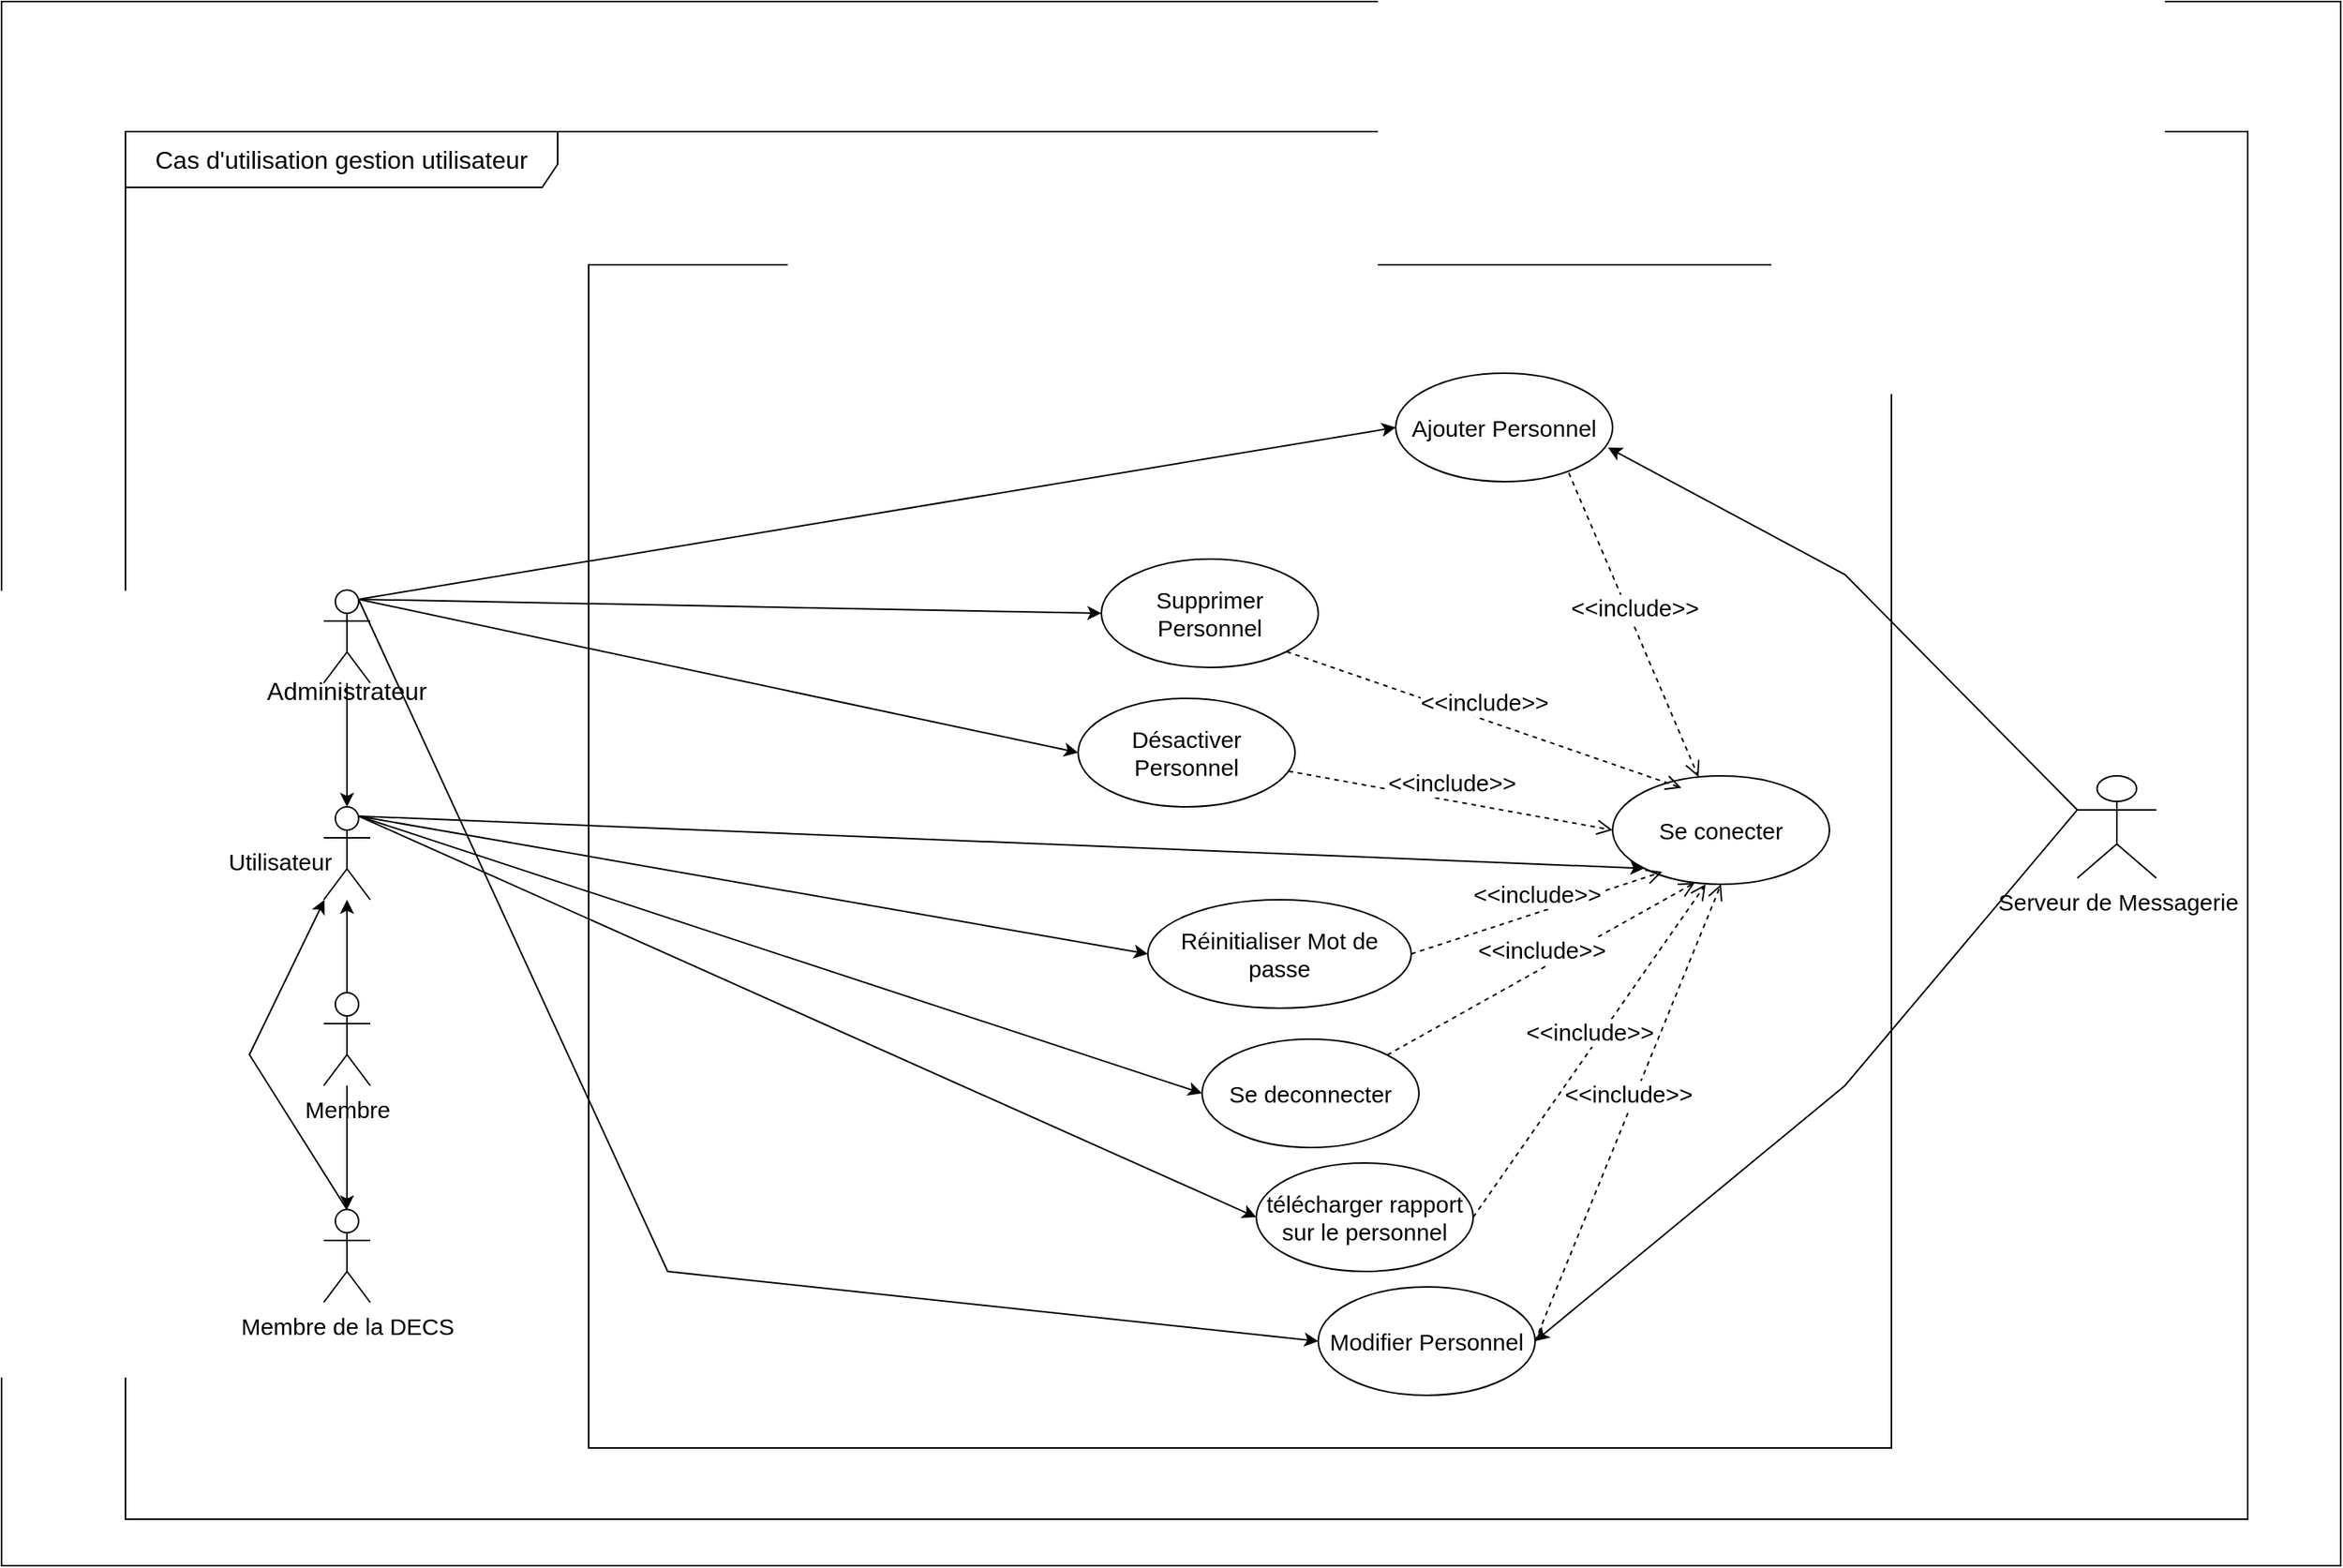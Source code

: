 <mxfile version="24.8.3">
  <diagram name="Page-1" id="_ri0b7pyoZSlwUfXbioE">
    <mxGraphModel dx="4473" dy="5305" grid="1" gridSize="10" guides="1" tooltips="1" connect="1" arrows="1" fold="1" page="1" pageScale="1" pageWidth="3300" pageHeight="4681" math="0" shadow="0">
      <root>
        <mxCell id="0" />
        <mxCell id="1" parent="0" />
        <mxCell id="vJyoMugsj6Gbt4VZx-OQ-1" value="" style="rounded=0;whiteSpace=wrap;html=1;" vertex="1" parent="1">
          <mxGeometry x="-140" y="-120" width="1510" height="1010" as="geometry" />
        </mxCell>
        <mxCell id="vJyoMugsj6Gbt4VZx-OQ-2" value="&lt;font style=&quot;font-size: 16px;&quot;&gt;Cas d&#39;utilisation gestion utilisateur&lt;/font&gt;" style="shape=umlFrame;whiteSpace=wrap;html=1;pointerEvents=0;recursiveResize=0;container=1;collapsible=0;width=279;height=36;" vertex="1" parent="1">
          <mxGeometry x="-60" y="-36" width="1370" height="896" as="geometry" />
        </mxCell>
        <mxCell id="vJyoMugsj6Gbt4VZx-OQ-3" value="&lt;font style=&quot;font-size: 15px;&quot;&gt;Consulter Réunion&lt;/font&gt;" style="ellipse;whiteSpace=wrap;html=1;" vertex="1" parent="vJyoMugsj6Gbt4VZx-OQ-2">
          <mxGeometry x="555" y="356" width="140" height="70" as="geometry" />
        </mxCell>
        <mxCell id="vJyoMugsj6Gbt4VZx-OQ-4" value="&lt;font style=&quot;font-size: 15px;&quot;&gt;Supprimer Reunion&lt;/font&gt;" style="ellipse;whiteSpace=wrap;html=1;" vertex="1" parent="vJyoMugsj6Gbt4VZx-OQ-2">
          <mxGeometry x="529" y="256" width="140" height="70" as="geometry" />
        </mxCell>
        <mxCell id="vJyoMugsj6Gbt4VZx-OQ-5" value="" style="rounded=0;whiteSpace=wrap;html=1;" vertex="1" parent="vJyoMugsj6Gbt4VZx-OQ-2">
          <mxGeometry x="299" y="86" width="841" height="764" as="geometry" />
        </mxCell>
        <mxCell id="vJyoMugsj6Gbt4VZx-OQ-6" value="&lt;font style=&quot;font-size: 15px;&quot;&gt;Serveur de Messagerie&lt;/font&gt;" style="shape=umlActor;verticalLabelPosition=bottom;verticalAlign=top;html=1;outlineConnect=0;" vertex="1" parent="vJyoMugsj6Gbt4VZx-OQ-2">
          <mxGeometry x="1260" y="416" width="51" height="66" as="geometry" />
        </mxCell>
        <mxCell id="vJyoMugsj6Gbt4VZx-OQ-8" value="&lt;font style=&quot;font-size: 15px;&quot;&gt;Désactiver Personnel&lt;/font&gt;" style="ellipse;whiteSpace=wrap;html=1;" vertex="1" parent="vJyoMugsj6Gbt4VZx-OQ-2">
          <mxGeometry x="615" y="366" width="140" height="70" as="geometry" />
        </mxCell>
        <mxCell id="vJyoMugsj6Gbt4VZx-OQ-9" value="&lt;font style=&quot;font-size: 15px;&quot;&gt;Supprimer Personnel&lt;/font&gt;" style="ellipse;whiteSpace=wrap;html=1;" vertex="1" parent="vJyoMugsj6Gbt4VZx-OQ-2">
          <mxGeometry x="630" y="276" width="140" height="70" as="geometry" />
        </mxCell>
        <mxCell id="vJyoMugsj6Gbt4VZx-OQ-10" value="&lt;font style=&quot;font-size: 15px;&quot;&gt;Ajouter Personnel&lt;/font&gt;" style="ellipse;whiteSpace=wrap;html=1;" vertex="1" parent="vJyoMugsj6Gbt4VZx-OQ-2">
          <mxGeometry x="820" y="156" width="140" height="70" as="geometry" />
        </mxCell>
        <mxCell id="vJyoMugsj6Gbt4VZx-OQ-13" value="" style="shape=umlActor;verticalLabelPosition=bottom;verticalAlign=top;html=1;outlineConnect=0;" vertex="1" parent="vJyoMugsj6Gbt4VZx-OQ-2">
          <mxGeometry x="128" y="296" width="30" height="60" as="geometry" />
        </mxCell>
        <mxCell id="vJyoMugsj6Gbt4VZx-OQ-14" value="" style="endArrow=classic;html=1;rounded=0;exitX=0.75;exitY=0.1;exitDx=0;exitDy=0;exitPerimeter=0;entryX=0;entryY=0.5;entryDx=0;entryDy=0;" edge="1" parent="vJyoMugsj6Gbt4VZx-OQ-2" source="vJyoMugsj6Gbt4VZx-OQ-13" target="vJyoMugsj6Gbt4VZx-OQ-10">
          <mxGeometry width="50" height="50" relative="1" as="geometry">
            <mxPoint x="619" y="396" as="sourcePoint" />
            <mxPoint x="669" y="346" as="targetPoint" />
          </mxGeometry>
        </mxCell>
        <mxCell id="vJyoMugsj6Gbt4VZx-OQ-15" value="" style="endArrow=classic;html=1;rounded=0;exitX=0.75;exitY=0.1;exitDx=0;exitDy=0;exitPerimeter=0;entryX=0;entryY=0.5;entryDx=0;entryDy=0;" edge="1" parent="vJyoMugsj6Gbt4VZx-OQ-2" source="vJyoMugsj6Gbt4VZx-OQ-13" target="vJyoMugsj6Gbt4VZx-OQ-9">
          <mxGeometry width="50" height="50" relative="1" as="geometry">
            <mxPoint x="619" y="396" as="sourcePoint" />
            <mxPoint x="669" y="346" as="targetPoint" />
          </mxGeometry>
        </mxCell>
        <mxCell id="vJyoMugsj6Gbt4VZx-OQ-17" value="" style="endArrow=classic;html=1;rounded=0;exitX=0.75;exitY=0.1;exitDx=0;exitDy=0;exitPerimeter=0;entryX=0;entryY=0.5;entryDx=0;entryDy=0;" edge="1" parent="vJyoMugsj6Gbt4VZx-OQ-2" source="vJyoMugsj6Gbt4VZx-OQ-13" target="vJyoMugsj6Gbt4VZx-OQ-8">
          <mxGeometry width="50" height="50" relative="1" as="geometry">
            <mxPoint x="499" y="346" as="sourcePoint" />
            <mxPoint x="549" y="296" as="targetPoint" />
          </mxGeometry>
        </mxCell>
        <mxCell id="vJyoMugsj6Gbt4VZx-OQ-18" value="&lt;font style=&quot;font-size: 15px;&quot;&gt;Modifier Personnel&lt;/font&gt;" style="ellipse;whiteSpace=wrap;html=1;" vertex="1" parent="vJyoMugsj6Gbt4VZx-OQ-2">
          <mxGeometry x="770" y="746" width="140" height="70" as="geometry" />
        </mxCell>
        <mxCell id="vJyoMugsj6Gbt4VZx-OQ-19" value="" style="endArrow=classic;html=1;rounded=0;exitX=0.75;exitY=0.1;exitDx=0;exitDy=0;exitPerimeter=0;entryX=0;entryY=0.5;entryDx=0;entryDy=0;" edge="1" parent="vJyoMugsj6Gbt4VZx-OQ-2" source="vJyoMugsj6Gbt4VZx-OQ-13" target="vJyoMugsj6Gbt4VZx-OQ-18">
          <mxGeometry width="50" height="50" relative="1" as="geometry">
            <mxPoint x="610" y="516" as="sourcePoint" />
            <mxPoint x="660" y="466" as="targetPoint" />
            <Array as="points">
              <mxPoint x="350" y="736" />
            </Array>
          </mxGeometry>
        </mxCell>
        <mxCell id="vJyoMugsj6Gbt4VZx-OQ-26" value="" style="shape=umlActor;verticalLabelPosition=bottom;verticalAlign=top;html=1;outlineConnect=0;" vertex="1" parent="vJyoMugsj6Gbt4VZx-OQ-2">
          <mxGeometry x="128" y="436" width="30" height="60" as="geometry" />
        </mxCell>
        <mxCell id="vJyoMugsj6Gbt4VZx-OQ-29" style="edgeStyle=orthogonalEdgeStyle;rounded=0;orthogonalLoop=1;jettySize=auto;html=1;" edge="1" parent="vJyoMugsj6Gbt4VZx-OQ-2" source="vJyoMugsj6Gbt4VZx-OQ-13" target="vJyoMugsj6Gbt4VZx-OQ-26">
          <mxGeometry relative="1" as="geometry" />
        </mxCell>
        <mxCell id="vJyoMugsj6Gbt4VZx-OQ-32" value="&lt;font style=&quot;font-size: 15px;&quot;&gt;Réinitialiser Mot de passe&lt;/font&gt;" style="ellipse;whiteSpace=wrap;html=1;" vertex="1" parent="vJyoMugsj6Gbt4VZx-OQ-2">
          <mxGeometry x="660" y="496" width="170" height="70" as="geometry" />
        </mxCell>
        <mxCell id="vJyoMugsj6Gbt4VZx-OQ-33" value="&lt;font style=&quot;font-size: 15px;&quot;&gt;Se deconnecter&lt;/font&gt;" style="ellipse;whiteSpace=wrap;html=1;" vertex="1" parent="vJyoMugsj6Gbt4VZx-OQ-2">
          <mxGeometry x="695" y="586" width="140" height="70" as="geometry" />
        </mxCell>
        <mxCell id="vJyoMugsj6Gbt4VZx-OQ-34" value="" style="endArrow=classic;html=1;rounded=0;exitX=0.75;exitY=0.1;exitDx=0;exitDy=0;exitPerimeter=0;entryX=0;entryY=0.5;entryDx=0;entryDy=0;" edge="1" parent="vJyoMugsj6Gbt4VZx-OQ-2" source="vJyoMugsj6Gbt4VZx-OQ-26" target="vJyoMugsj6Gbt4VZx-OQ-33">
          <mxGeometry width="50" height="50" relative="1" as="geometry">
            <mxPoint x="450" y="656" as="sourcePoint" />
            <mxPoint x="500" y="606" as="targetPoint" />
          </mxGeometry>
        </mxCell>
        <mxCell id="vJyoMugsj6Gbt4VZx-OQ-35" value="" style="endArrow=classic;html=1;rounded=0;exitX=0.75;exitY=0.1;exitDx=0;exitDy=0;exitPerimeter=0;entryX=0;entryY=0.5;entryDx=0;entryDy=0;" edge="1" parent="vJyoMugsj6Gbt4VZx-OQ-2" source="vJyoMugsj6Gbt4VZx-OQ-26" target="vJyoMugsj6Gbt4VZx-OQ-32">
          <mxGeometry width="50" height="50" relative="1" as="geometry">
            <mxPoint x="450" y="656" as="sourcePoint" />
            <mxPoint x="500" y="606" as="targetPoint" />
          </mxGeometry>
        </mxCell>
        <mxCell id="vJyoMugsj6Gbt4VZx-OQ-20" value="&lt;font style=&quot;font-size: 15px;&quot;&gt;Se conecter&lt;/font&gt;" style="ellipse;whiteSpace=wrap;html=1;" vertex="1" parent="vJyoMugsj6Gbt4VZx-OQ-2">
          <mxGeometry x="960" y="416" width="140" height="70" as="geometry" />
        </mxCell>
        <mxCell id="vJyoMugsj6Gbt4VZx-OQ-21" value="&lt;font style=&quot;font-size: 15px;&quot;&gt;&amp;lt;&amp;lt;include&amp;gt;&amp;gt;&lt;/font&gt;" style="html=1;verticalAlign=bottom;endArrow=open;dashed=1;endSize=8;curved=0;rounded=0;exitX=1;exitY=1;exitDx=0;exitDy=0;entryX=0.317;entryY=0.11;entryDx=0;entryDy=0;entryPerimeter=0;" edge="1" parent="vJyoMugsj6Gbt4VZx-OQ-2" source="vJyoMugsj6Gbt4VZx-OQ-9" target="vJyoMugsj6Gbt4VZx-OQ-20">
          <mxGeometry relative="1" as="geometry">
            <mxPoint x="630" y="316" as="sourcePoint" />
            <mxPoint x="550" y="316" as="targetPoint" />
          </mxGeometry>
        </mxCell>
        <mxCell id="vJyoMugsj6Gbt4VZx-OQ-22" value="&lt;font style=&quot;font-size: 15px;&quot;&gt;&amp;lt;&amp;lt;include&amp;gt;&amp;gt;&lt;/font&gt;" style="html=1;verticalAlign=bottom;endArrow=open;dashed=1;endSize=8;curved=0;rounded=0;exitX=0.798;exitY=0.919;exitDx=0;exitDy=0;exitPerimeter=0;" edge="1" parent="vJyoMugsj6Gbt4VZx-OQ-2" source="vJyoMugsj6Gbt4VZx-OQ-10" target="vJyoMugsj6Gbt4VZx-OQ-20">
          <mxGeometry relative="1" as="geometry">
            <mxPoint x="630" y="316" as="sourcePoint" />
            <mxPoint x="550" y="316" as="targetPoint" />
          </mxGeometry>
        </mxCell>
        <mxCell id="vJyoMugsj6Gbt4VZx-OQ-23" value="&lt;font style=&quot;font-size: 15px;&quot;&gt;&amp;lt;&amp;lt;include&amp;gt;&amp;gt;&lt;/font&gt;" style="html=1;verticalAlign=bottom;endArrow=open;dashed=1;endSize=8;curved=0;rounded=0;entryX=0;entryY=0.5;entryDx=0;entryDy=0;" edge="1" parent="vJyoMugsj6Gbt4VZx-OQ-2" source="vJyoMugsj6Gbt4VZx-OQ-8" target="vJyoMugsj6Gbt4VZx-OQ-20">
          <mxGeometry x="0.004" relative="1" as="geometry">
            <mxPoint x="740" y="336" as="sourcePoint" />
            <mxPoint x="660" y="336" as="targetPoint" />
            <mxPoint as="offset" />
          </mxGeometry>
        </mxCell>
        <mxCell id="vJyoMugsj6Gbt4VZx-OQ-25" value="&lt;font style=&quot;font-size: 15px;&quot;&gt;&amp;lt;&amp;lt;include&amp;gt;&amp;gt;&lt;/font&gt;" style="html=1;verticalAlign=bottom;endArrow=open;dashed=1;endSize=8;curved=0;rounded=0;entryX=0.5;entryY=1;entryDx=0;entryDy=0;exitX=1;exitY=0.5;exitDx=0;exitDy=0;" edge="1" parent="vJyoMugsj6Gbt4VZx-OQ-2" source="vJyoMugsj6Gbt4VZx-OQ-18" target="vJyoMugsj6Gbt4VZx-OQ-20">
          <mxGeometry x="0.004" relative="1" as="geometry">
            <mxPoint x="730" y="461" as="sourcePoint" />
            <mxPoint x="900" y="461" as="targetPoint" />
            <mxPoint as="offset" />
          </mxGeometry>
        </mxCell>
        <mxCell id="vJyoMugsj6Gbt4VZx-OQ-30" value="" style="endArrow=classic;html=1;rounded=0;exitX=0.75;exitY=0.1;exitDx=0;exitDy=0;exitPerimeter=0;entryX=0;entryY=1;entryDx=0;entryDy=0;" edge="1" parent="vJyoMugsj6Gbt4VZx-OQ-2" source="vJyoMugsj6Gbt4VZx-OQ-26" target="vJyoMugsj6Gbt4VZx-OQ-20">
          <mxGeometry width="50" height="50" relative="1" as="geometry">
            <mxPoint x="470" y="636" as="sourcePoint" />
            <mxPoint x="520" y="586" as="targetPoint" />
          </mxGeometry>
        </mxCell>
        <mxCell id="vJyoMugsj6Gbt4VZx-OQ-37" value="&lt;font style=&quot;font-size: 15px;&quot;&gt;&amp;lt;&amp;lt;include&amp;gt;&amp;gt;&lt;/font&gt;" style="html=1;verticalAlign=bottom;endArrow=open;dashed=1;endSize=8;curved=0;rounded=0;entryX=0.229;entryY=0.886;entryDx=0;entryDy=0;exitX=1;exitY=0.5;exitDx=0;exitDy=0;entryPerimeter=0;" edge="1" parent="vJyoMugsj6Gbt4VZx-OQ-2" source="vJyoMugsj6Gbt4VZx-OQ-32" target="vJyoMugsj6Gbt4VZx-OQ-20">
          <mxGeometry x="0.004" relative="1" as="geometry">
            <mxPoint x="930" y="761" as="sourcePoint" />
            <mxPoint x="1050" y="506" as="targetPoint" />
            <mxPoint as="offset" />
          </mxGeometry>
        </mxCell>
        <mxCell id="vJyoMugsj6Gbt4VZx-OQ-36" value="&lt;font style=&quot;font-size: 15px;&quot;&gt;&amp;lt;&amp;lt;include&amp;gt;&amp;gt;&lt;/font&gt;" style="html=1;verticalAlign=bottom;endArrow=open;dashed=1;endSize=8;curved=0;rounded=0;entryX=0.379;entryY=0.986;entryDx=0;entryDy=0;exitX=1;exitY=0;exitDx=0;exitDy=0;entryPerimeter=0;" edge="1" parent="vJyoMugsj6Gbt4VZx-OQ-2" source="vJyoMugsj6Gbt4VZx-OQ-33" target="vJyoMugsj6Gbt4VZx-OQ-20">
          <mxGeometry x="0.004" relative="1" as="geometry">
            <mxPoint x="920" y="751" as="sourcePoint" />
            <mxPoint x="1040" y="496" as="targetPoint" />
            <mxPoint as="offset" />
          </mxGeometry>
        </mxCell>
        <mxCell id="vJyoMugsj6Gbt4VZx-OQ-38" value="" style="endArrow=classic;html=1;rounded=0;entryX=1;entryY=0.5;entryDx=0;entryDy=0;exitX=0;exitY=0.333;exitDx=0;exitDy=0;exitPerimeter=0;" edge="1" parent="vJyoMugsj6Gbt4VZx-OQ-2" source="vJyoMugsj6Gbt4VZx-OQ-6" target="vJyoMugsj6Gbt4VZx-OQ-18">
          <mxGeometry width="50" height="50" relative="1" as="geometry">
            <mxPoint x="950" y="516" as="sourcePoint" />
            <mxPoint x="1000" y="466" as="targetPoint" />
            <Array as="points">
              <mxPoint x="1110" y="616" />
            </Array>
          </mxGeometry>
        </mxCell>
        <mxCell id="vJyoMugsj6Gbt4VZx-OQ-39" value="" style="endArrow=classic;html=1;rounded=0;entryX=0.979;entryY=0.686;entryDx=0;entryDy=0;entryPerimeter=0;exitX=0;exitY=0.333;exitDx=0;exitDy=0;exitPerimeter=0;" edge="1" parent="vJyoMugsj6Gbt4VZx-OQ-2" source="vJyoMugsj6Gbt4VZx-OQ-6" target="vJyoMugsj6Gbt4VZx-OQ-10">
          <mxGeometry width="50" height="50" relative="1" as="geometry">
            <mxPoint x="950" y="356" as="sourcePoint" />
            <mxPoint x="1000" y="306" as="targetPoint" />
            <Array as="points">
              <mxPoint x="1110" y="286" />
            </Array>
          </mxGeometry>
        </mxCell>
        <mxCell id="vJyoMugsj6Gbt4VZx-OQ-43" style="edgeStyle=orthogonalEdgeStyle;rounded=0;orthogonalLoop=1;jettySize=auto;html=1;" edge="1" parent="vJyoMugsj6Gbt4VZx-OQ-2" source="vJyoMugsj6Gbt4VZx-OQ-40" target="vJyoMugsj6Gbt4VZx-OQ-26">
          <mxGeometry relative="1" as="geometry" />
        </mxCell>
        <mxCell id="vJyoMugsj6Gbt4VZx-OQ-45" value="" style="edgeStyle=orthogonalEdgeStyle;rounded=0;orthogonalLoop=1;jettySize=auto;html=1;" edge="1" parent="vJyoMugsj6Gbt4VZx-OQ-2" source="vJyoMugsj6Gbt4VZx-OQ-40" target="vJyoMugsj6Gbt4VZx-OQ-41">
          <mxGeometry relative="1" as="geometry" />
        </mxCell>
        <mxCell id="vJyoMugsj6Gbt4VZx-OQ-40" value="&lt;font style=&quot;font-size: 15px;&quot;&gt;Membre&lt;/font&gt;" style="shape=umlActor;verticalLabelPosition=bottom;verticalAlign=top;html=1;outlineConnect=0;" vertex="1" parent="vJyoMugsj6Gbt4VZx-OQ-2">
          <mxGeometry x="128" y="556" width="30" height="60" as="geometry" />
        </mxCell>
        <mxCell id="vJyoMugsj6Gbt4VZx-OQ-41" value="&lt;font style=&quot;font-size: 15px;&quot;&gt;Membre de la DECS&lt;/font&gt;" style="shape=umlActor;verticalLabelPosition=bottom;verticalAlign=top;html=1;outlineConnect=0;" vertex="1" parent="vJyoMugsj6Gbt4VZx-OQ-2">
          <mxGeometry x="128" y="696" width="30" height="60" as="geometry" />
        </mxCell>
        <mxCell id="vJyoMugsj6Gbt4VZx-OQ-42" value="" style="endArrow=classic;html=1;rounded=0;exitX=0.5;exitY=0;exitDx=0;exitDy=0;exitPerimeter=0;" edge="1" parent="vJyoMugsj6Gbt4VZx-OQ-2" source="vJyoMugsj6Gbt4VZx-OQ-41" target="vJyoMugsj6Gbt4VZx-OQ-26">
          <mxGeometry width="50" height="50" relative="1" as="geometry">
            <mxPoint x="340" y="686" as="sourcePoint" />
            <mxPoint x="390" y="636" as="targetPoint" />
            <Array as="points">
              <mxPoint x="80" y="596" />
            </Array>
          </mxGeometry>
        </mxCell>
        <mxCell id="vJyoMugsj6Gbt4VZx-OQ-47" value="&lt;font style=&quot;font-size: 15px;&quot;&gt;télécharger rapport sur le personnel&lt;/font&gt;" style="ellipse;whiteSpace=wrap;html=1;" vertex="1" parent="vJyoMugsj6Gbt4VZx-OQ-2">
          <mxGeometry x="730" y="666" width="140" height="70" as="geometry" />
        </mxCell>
        <mxCell id="vJyoMugsj6Gbt4VZx-OQ-48" value="" style="endArrow=classic;html=1;rounded=0;exitX=0.75;exitY=0.1;exitDx=0;exitDy=0;exitPerimeter=0;entryX=0;entryY=0.5;entryDx=0;entryDy=0;" edge="1" parent="vJyoMugsj6Gbt4VZx-OQ-2" source="vJyoMugsj6Gbt4VZx-OQ-26" target="vJyoMugsj6Gbt4VZx-OQ-47">
          <mxGeometry width="50" height="50" relative="1" as="geometry">
            <mxPoint x="600" y="676" as="sourcePoint" />
            <mxPoint x="650" y="626" as="targetPoint" />
          </mxGeometry>
        </mxCell>
        <mxCell id="vJyoMugsj6Gbt4VZx-OQ-49" value="&lt;font style=&quot;font-size: 15px;&quot;&gt;&amp;lt;&amp;lt;include&amp;gt;&amp;gt;&lt;/font&gt;" style="html=1;verticalAlign=bottom;endArrow=open;dashed=1;endSize=8;curved=0;rounded=0;entryX=0.429;entryY=1;entryDx=0;entryDy=0;exitX=1;exitY=0.5;exitDx=0;exitDy=0;entryPerimeter=0;" edge="1" parent="vJyoMugsj6Gbt4VZx-OQ-2" source="vJyoMugsj6Gbt4VZx-OQ-47" target="vJyoMugsj6Gbt4VZx-OQ-20">
          <mxGeometry x="0.004" relative="1" as="geometry">
            <mxPoint x="824" y="606" as="sourcePoint" />
            <mxPoint x="1023" y="495" as="targetPoint" />
            <mxPoint as="offset" />
          </mxGeometry>
        </mxCell>
        <mxCell id="vJyoMugsj6Gbt4VZx-OQ-7" value="Administrateur" style="text;html=1;align=center;verticalAlign=middle;whiteSpace=wrap;rounded=0;fontSize=16;" vertex="1" parent="1">
          <mxGeometry x="53" y="310" width="60" height="30" as="geometry" />
        </mxCell>
        <mxCell id="vJyoMugsj6Gbt4VZx-OQ-44" value="&lt;font style=&quot;font-size: 15px;&quot;&gt;Utilisateur&lt;/font&gt;" style="text;html=1;align=center;verticalAlign=middle;whiteSpace=wrap;rounded=0;" vertex="1" parent="1">
          <mxGeometry x="10" y="420" width="60" height="30" as="geometry" />
        </mxCell>
      </root>
    </mxGraphModel>
  </diagram>
</mxfile>
